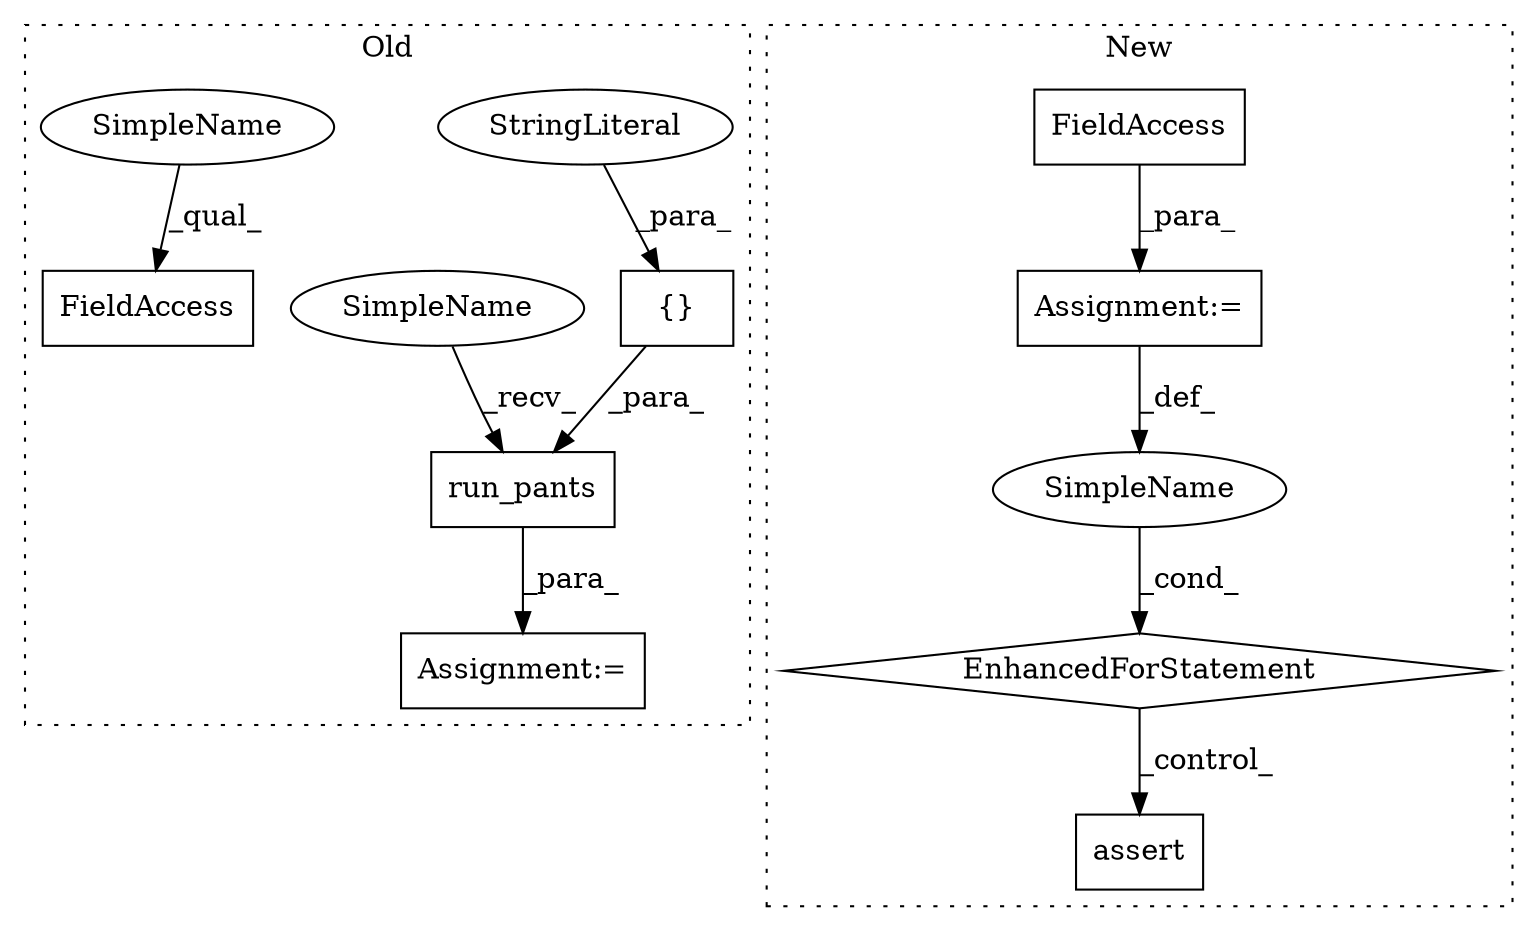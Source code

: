 digraph G {
subgraph cluster0 {
1 [label="run_pants" a="32" s="7632,7759" l="10,1" shape="box"];
3 [label="Assignment:=" a="7" s="7626" l="1" shape="box"];
4 [label="{}" a="4" s="7654,7698" l="1,1" shape="box"];
5 [label="StringLiteral" a="45" s="7655" l="4" shape="ellipse"];
8 [label="FieldAccess" a="22" s="7247" l="32" shape="box"];
11 [label="SimpleName" a="42" s="7627" l="4" shape="ellipse"];
12 [label="SimpleName" a="42" s="7247" l="4" shape="ellipse"];
label = "Old";
style="dotted";
}
subgraph cluster1 {
2 [label="assert" a="32" s="7862,7912" l="43,1" shape="box"];
6 [label="SimpleName" a="42" s="7806" l="7" shape="ellipse"];
7 [label="EnhancedForStatement" a="70" s="7749,7847" l="53,2" shape="diamond"];
9 [label="Assignment:=" a="7" s="7749,7847" l="53,2" shape="box"];
10 [label="FieldAccess" a="22" s="7816" l="31" shape="box"];
label = "New";
style="dotted";
}
1 -> 3 [label="_para_"];
4 -> 1 [label="_para_"];
5 -> 4 [label="_para_"];
6 -> 7 [label="_cond_"];
7 -> 2 [label="_control_"];
9 -> 6 [label="_def_"];
10 -> 9 [label="_para_"];
11 -> 1 [label="_recv_"];
12 -> 8 [label="_qual_"];
}